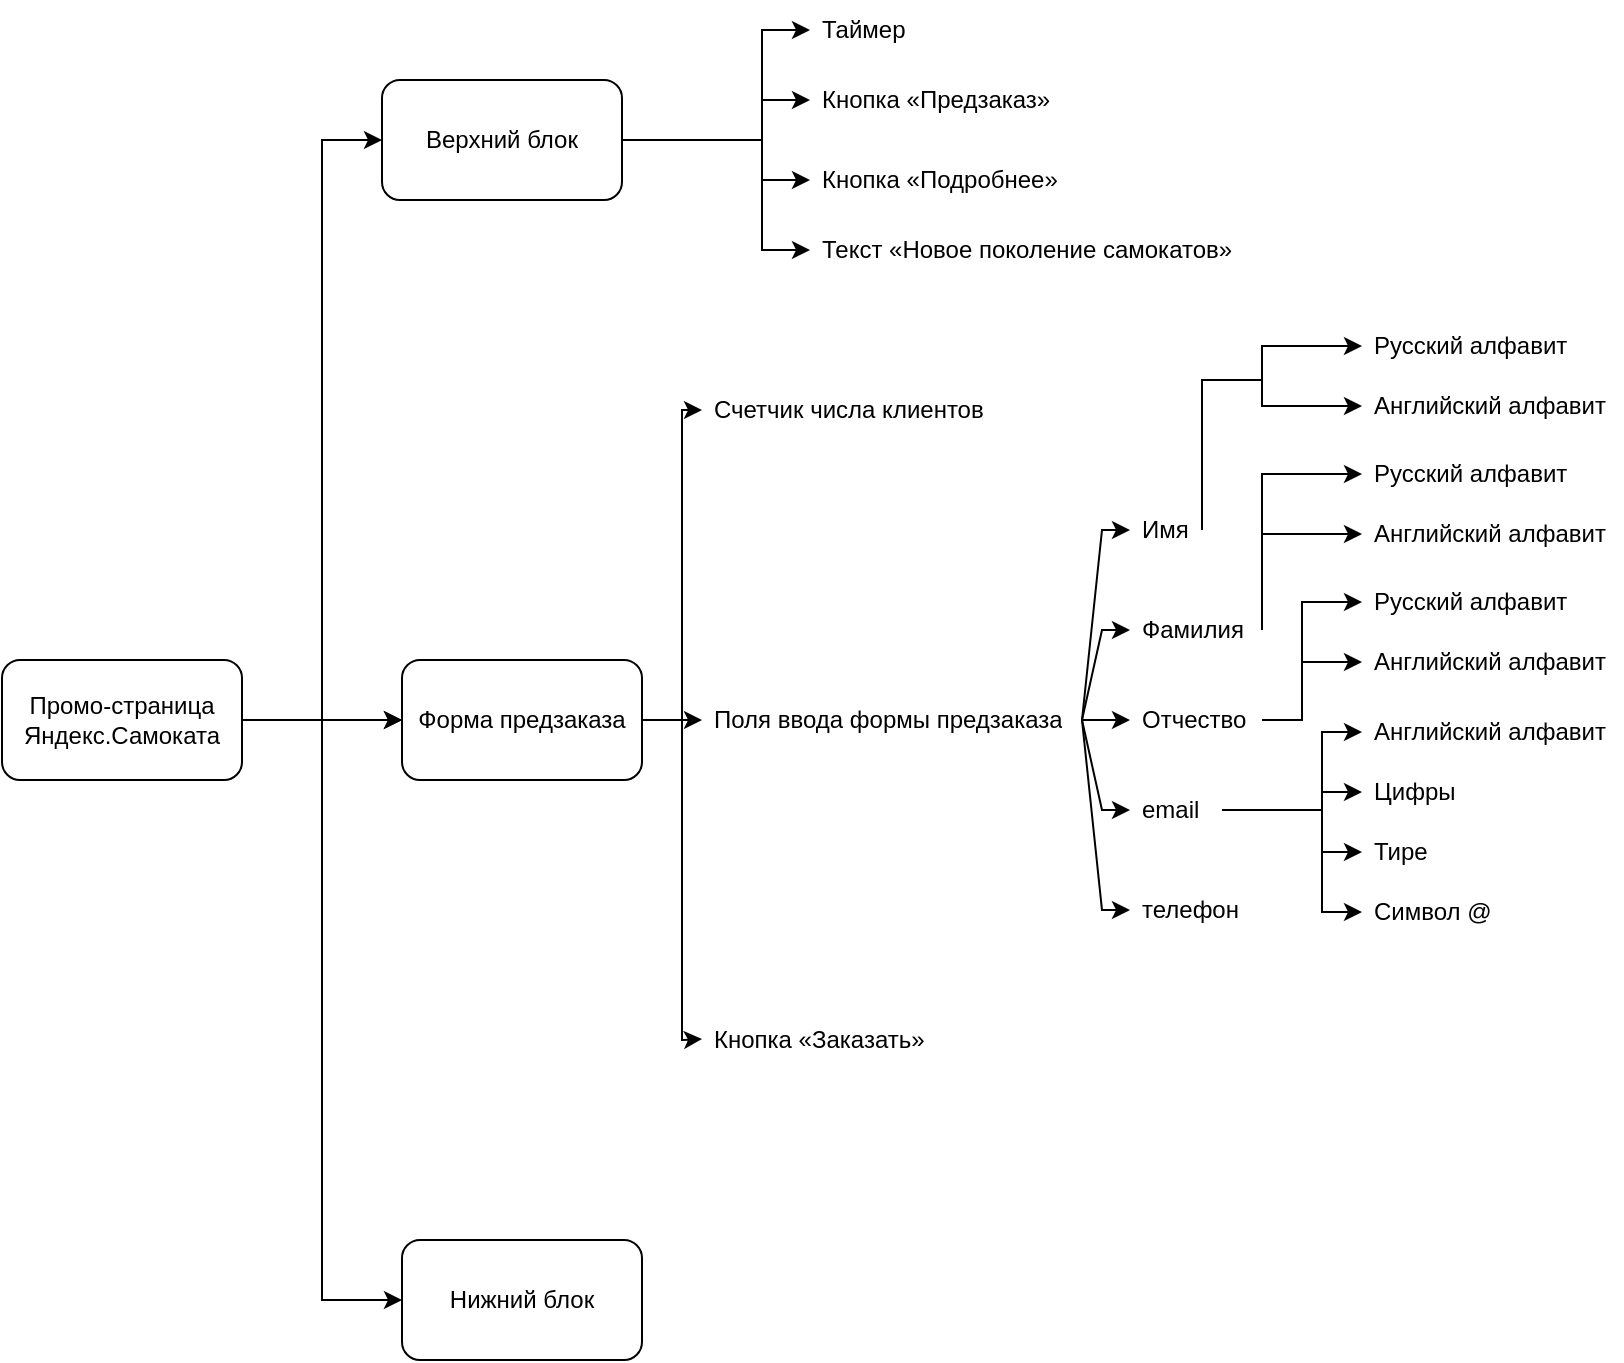 <mxfile version="20.6.0" type="github">
  <diagram id="LrlZwjMXlVCamKzuXh1U" name="Страница 1">
    <mxGraphModel dx="981" dy="596" grid="1" gridSize="10" guides="1" tooltips="1" connect="1" arrows="1" fold="1" page="1" pageScale="1" pageWidth="827" pageHeight="1169" math="0" shadow="0">
      <root>
        <mxCell id="0" />
        <mxCell id="1" parent="0" />
        <mxCell id="3Ykj8JGqj6Fominiais7-24" value="" style="edgeStyle=orthogonalEdgeStyle;rounded=0;orthogonalLoop=1;jettySize=auto;html=1;" parent="1" source="3Ykj8JGqj6Fominiais7-1" target="3Ykj8JGqj6Fominiais7-23" edge="1">
          <mxGeometry relative="1" as="geometry" />
        </mxCell>
        <mxCell id="3Ykj8JGqj6Fominiais7-25" value="" style="edgeStyle=orthogonalEdgeStyle;rounded=0;orthogonalLoop=1;jettySize=auto;html=1;" parent="1" source="3Ykj8JGqj6Fominiais7-1" target="3Ykj8JGqj6Fominiais7-23" edge="1">
          <mxGeometry relative="1" as="geometry" />
        </mxCell>
        <mxCell id="3Ykj8JGqj6Fominiais7-27" value="" style="edgeStyle=orthogonalEdgeStyle;rounded=0;orthogonalLoop=1;jettySize=auto;html=1;" parent="1" source="3Ykj8JGqj6Fominiais7-1" target="3Ykj8JGqj6Fominiais7-26" edge="1">
          <mxGeometry relative="1" as="geometry">
            <Array as="points">
              <mxPoint x="170" y="440" />
              <mxPoint x="170" y="150" />
            </Array>
          </mxGeometry>
        </mxCell>
        <mxCell id="3Ykj8JGqj6Fominiais7-31" value="" style="edgeStyle=orthogonalEdgeStyle;rounded=0;orthogonalLoop=1;jettySize=auto;html=1;" parent="1" source="3Ykj8JGqj6Fominiais7-1" target="3Ykj8JGqj6Fominiais7-30" edge="1">
          <mxGeometry relative="1" as="geometry">
            <Array as="points">
              <mxPoint x="170" y="440" />
              <mxPoint x="170" y="730" />
            </Array>
          </mxGeometry>
        </mxCell>
        <mxCell id="3Ykj8JGqj6Fominiais7-1" value="Промо-страница Яндекс.Самоката" style="rounded=1;whiteSpace=wrap;html=1;" parent="1" vertex="1">
          <mxGeometry x="10" y="410" width="120" height="60" as="geometry" />
        </mxCell>
        <mxCell id="3Ykj8JGqj6Fominiais7-23" value="Форма предзаказа" style="whiteSpace=wrap;html=1;rounded=1;" parent="1" vertex="1">
          <mxGeometry x="210" y="410" width="120" height="60" as="geometry" />
        </mxCell>
        <mxCell id="3Ykj8JGqj6Fominiais7-35" value="" style="edgeStyle=orthogonalEdgeStyle;rounded=0;orthogonalLoop=1;jettySize=auto;html=1;entryX=0;entryY=0.5;entryDx=0;entryDy=0;" parent="1" source="3Ykj8JGqj6Fominiais7-26" target="3Ykj8JGqj6Fominiais7-50" edge="1">
          <mxGeometry relative="1" as="geometry">
            <mxPoint x="470" y="360" as="targetPoint" />
            <Array as="points">
              <mxPoint x="390" y="150" />
              <mxPoint x="390" y="170" />
              <mxPoint x="414" y="170" />
            </Array>
          </mxGeometry>
        </mxCell>
        <mxCell id="3Ykj8JGqj6Fominiais7-38" value="" style="edgeStyle=orthogonalEdgeStyle;rounded=0;orthogonalLoop=1;jettySize=auto;html=1;entryX=0;entryY=0.5;entryDx=0;entryDy=0;" parent="1" source="3Ykj8JGqj6Fominiais7-26" target="3Ykj8JGqj6Fominiais7-49" edge="1">
          <mxGeometry relative="1" as="geometry">
            <mxPoint x="470" y="320" as="targetPoint" />
            <Array as="points">
              <mxPoint x="390" y="150" />
              <mxPoint x="390" y="130" />
            </Array>
          </mxGeometry>
        </mxCell>
        <mxCell id="3Ykj8JGqj6Fominiais7-40" value="" style="edgeStyle=orthogonalEdgeStyle;rounded=0;orthogonalLoop=1;jettySize=auto;html=1;entryX=0;entryY=0.5;entryDx=0;entryDy=0;" parent="1" source="3Ykj8JGqj6Fominiais7-26" target="3Ykj8JGqj6Fominiais7-47" edge="1">
          <mxGeometry relative="1" as="geometry">
            <mxPoint x="450" y="280" as="targetPoint" />
            <Array as="points">
              <mxPoint x="390" y="150" />
              <mxPoint x="390" y="95" />
            </Array>
          </mxGeometry>
        </mxCell>
        <mxCell id="3Ykj8JGqj6Fominiais7-42" value="" style="edgeStyle=orthogonalEdgeStyle;rounded=0;orthogonalLoop=1;jettySize=auto;html=1;entryX=0;entryY=0.5;entryDx=0;entryDy=0;" parent="1" source="3Ykj8JGqj6Fominiais7-26" target="3Ykj8JGqj6Fominiais7-51" edge="1">
          <mxGeometry relative="1" as="geometry">
            <mxPoint x="470" y="400" as="targetPoint" />
            <Array as="points">
              <mxPoint x="390" y="150" />
              <mxPoint x="390" y="205" />
            </Array>
          </mxGeometry>
        </mxCell>
        <mxCell id="3Ykj8JGqj6Fominiais7-26" value="Верхний блок" style="whiteSpace=wrap;html=1;rounded=1;" parent="1" vertex="1">
          <mxGeometry x="200" y="120" width="120" height="60" as="geometry" />
        </mxCell>
        <mxCell id="3Ykj8JGqj6Fominiais7-30" value="Нижний блок" style="whiteSpace=wrap;html=1;rounded=1;" parent="1" vertex="1">
          <mxGeometry x="210" y="700" width="120" height="60" as="geometry" />
        </mxCell>
        <mxCell id="3Ykj8JGqj6Fominiais7-47" value="Таймер" style="text;strokeColor=none;fillColor=none;align=left;verticalAlign=middle;spacingLeft=4;spacingRight=4;overflow=hidden;points=[[0,0.5],[1,0.5]];portConstraint=eastwest;rotatable=0;whiteSpace=wrap;html=1;" parent="1" vertex="1">
          <mxGeometry x="414" y="80" width="80" height="30" as="geometry" />
        </mxCell>
        <mxCell id="3Ykj8JGqj6Fominiais7-49" value="Кнопка «Предзаказ»" style="text;strokeColor=none;fillColor=none;align=left;verticalAlign=middle;spacingLeft=4;spacingRight=4;overflow=hidden;points=[[0,0.5],[1,0.5]];portConstraint=eastwest;rotatable=0;whiteSpace=wrap;html=1;" parent="1" vertex="1">
          <mxGeometry x="414" y="115" width="140" height="30" as="geometry" />
        </mxCell>
        <mxCell id="3Ykj8JGqj6Fominiais7-50" value="Кнопка «Подробнее»" style="text;strokeColor=none;fillColor=none;align=left;verticalAlign=middle;spacingLeft=4;spacingRight=4;overflow=hidden;points=[[0,0.5],[1,0.5]];portConstraint=eastwest;rotatable=0;whiteSpace=wrap;html=1;" parent="1" vertex="1">
          <mxGeometry x="414" y="155" width="160" height="30" as="geometry" />
        </mxCell>
        <mxCell id="3Ykj8JGqj6Fominiais7-51" value="Текст «Новое поколение самокатов»" style="text;strokeColor=none;fillColor=none;align=left;verticalAlign=middle;spacingLeft=4;spacingRight=4;overflow=hidden;points=[[0,0.5],[1,0.5]];portConstraint=eastwest;rotatable=0;whiteSpace=wrap;html=1;" parent="1" vertex="1">
          <mxGeometry x="414" y="190" width="230" height="30" as="geometry" />
        </mxCell>
        <mxCell id="sAvez57rTahSH1HZwx14-5" value="Поля ввода формы предзаказа" style="text;strokeColor=none;fillColor=none;align=left;verticalAlign=middle;spacingLeft=4;spacingRight=4;overflow=hidden;points=[[0,0.5],[1,0.5]];portConstraint=eastwest;rotatable=0;whiteSpace=wrap;html=1;" vertex="1" parent="1">
          <mxGeometry x="360" y="425" width="190" height="30" as="geometry" />
        </mxCell>
        <mxCell id="sAvez57rTahSH1HZwx14-6" value="Счетчик числа клиентов" style="text;strokeColor=none;fillColor=none;align=left;verticalAlign=middle;spacingLeft=4;spacingRight=4;overflow=hidden;points=[[0,0.5],[1,0.5]];portConstraint=eastwest;rotatable=0;whiteSpace=wrap;html=1;" vertex="1" parent="1">
          <mxGeometry x="360" y="270" width="170" height="30" as="geometry" />
        </mxCell>
        <mxCell id="sAvez57rTahSH1HZwx14-7" value="Кнопка «Заказать»" style="text;strokeColor=none;fillColor=none;align=left;verticalAlign=middle;spacingLeft=4;spacingRight=4;overflow=hidden;points=[[0,0.5],[1,0.5]];portConstraint=eastwest;rotatable=0;whiteSpace=wrap;html=1;" vertex="1" parent="1">
          <mxGeometry x="360" y="584.5" width="120" height="30" as="geometry" />
        </mxCell>
        <mxCell id="sAvez57rTahSH1HZwx14-8" value="" style="endArrow=classic;html=1;rounded=0;exitX=1;exitY=0.5;exitDx=0;exitDy=0;entryX=0;entryY=0.5;entryDx=0;entryDy=0;" edge="1" parent="1" source="3Ykj8JGqj6Fominiais7-23" target="sAvez57rTahSH1HZwx14-5">
          <mxGeometry width="50" height="50" relative="1" as="geometry">
            <mxPoint x="390" y="470" as="sourcePoint" />
            <mxPoint x="440" y="420" as="targetPoint" />
          </mxGeometry>
        </mxCell>
        <mxCell id="sAvez57rTahSH1HZwx14-9" value="" style="endArrow=classic;html=1;rounded=0;exitX=1;exitY=0.5;exitDx=0;exitDy=0;entryX=0;entryY=0.5;entryDx=0;entryDy=0;" edge="1" parent="1" source="3Ykj8JGqj6Fominiais7-23" target="sAvez57rTahSH1HZwx14-6">
          <mxGeometry width="50" height="50" relative="1" as="geometry">
            <mxPoint x="390" y="470" as="sourcePoint" />
            <mxPoint x="440" y="420" as="targetPoint" />
            <Array as="points">
              <mxPoint x="350" y="440" />
              <mxPoint x="350" y="285" />
            </Array>
          </mxGeometry>
        </mxCell>
        <mxCell id="sAvez57rTahSH1HZwx14-10" value="" style="endArrow=classic;html=1;rounded=0;exitX=1;exitY=0.5;exitDx=0;exitDy=0;entryX=0;entryY=0.5;entryDx=0;entryDy=0;" edge="1" parent="1" source="3Ykj8JGqj6Fominiais7-23" target="sAvez57rTahSH1HZwx14-7">
          <mxGeometry width="50" height="50" relative="1" as="geometry">
            <mxPoint x="390" y="470" as="sourcePoint" />
            <mxPoint x="440" y="420" as="targetPoint" />
            <Array as="points">
              <mxPoint x="350" y="440" />
              <mxPoint x="350" y="600" />
            </Array>
          </mxGeometry>
        </mxCell>
        <mxCell id="sAvez57rTahSH1HZwx14-11" value="Имя" style="text;strokeColor=none;fillColor=none;align=left;verticalAlign=middle;spacingLeft=4;spacingRight=4;overflow=hidden;points=[[0,0.5],[1,0.5]];portConstraint=eastwest;rotatable=0;whiteSpace=wrap;html=1;" vertex="1" parent="1">
          <mxGeometry x="574" y="330" width="36" height="30" as="geometry" />
        </mxCell>
        <mxCell id="sAvez57rTahSH1HZwx14-12" value="Фамилия" style="text;strokeColor=none;fillColor=none;align=left;verticalAlign=middle;spacingLeft=4;spacingRight=4;overflow=hidden;points=[[0,0.5],[1,0.5]];portConstraint=eastwest;rotatable=0;whiteSpace=wrap;html=1;" vertex="1" parent="1">
          <mxGeometry x="574" y="380" width="66" height="30" as="geometry" />
        </mxCell>
        <mxCell id="sAvez57rTahSH1HZwx14-13" value="Отчество" style="text;strokeColor=none;fillColor=none;align=left;verticalAlign=middle;spacingLeft=4;spacingRight=4;overflow=hidden;points=[[0,0.5],[1,0.5]];portConstraint=eastwest;rotatable=0;whiteSpace=wrap;html=1;" vertex="1" parent="1">
          <mxGeometry x="574" y="425" width="66" height="30" as="geometry" />
        </mxCell>
        <mxCell id="sAvez57rTahSH1HZwx14-14" value="email" style="text;strokeColor=none;fillColor=none;align=left;verticalAlign=middle;spacingLeft=4;spacingRight=4;overflow=hidden;points=[[0,0.5],[1,0.5]];portConstraint=eastwest;rotatable=0;whiteSpace=wrap;html=1;" vertex="1" parent="1">
          <mxGeometry x="574" y="470" width="46" height="30" as="geometry" />
        </mxCell>
        <mxCell id="sAvez57rTahSH1HZwx14-15" value="телефон" style="text;strokeColor=none;fillColor=none;align=left;verticalAlign=middle;spacingLeft=4;spacingRight=4;overflow=hidden;points=[[0,0.5],[1,0.5]];portConstraint=eastwest;rotatable=0;whiteSpace=wrap;html=1;" vertex="1" parent="1">
          <mxGeometry x="574" y="520" width="80" height="30" as="geometry" />
        </mxCell>
        <mxCell id="sAvez57rTahSH1HZwx14-16" value="" style="endArrow=classic;html=1;rounded=0;exitX=1;exitY=0.5;exitDx=0;exitDy=0;entryX=0;entryY=0.5;entryDx=0;entryDy=0;" edge="1" parent="1" source="sAvez57rTahSH1HZwx14-5" target="sAvez57rTahSH1HZwx14-13">
          <mxGeometry width="50" height="50" relative="1" as="geometry">
            <mxPoint x="390" y="510" as="sourcePoint" />
            <mxPoint x="440" y="460" as="targetPoint" />
          </mxGeometry>
        </mxCell>
        <mxCell id="sAvez57rTahSH1HZwx14-17" value="" style="endArrow=classic;html=1;rounded=0;entryX=0;entryY=0.5;entryDx=0;entryDy=0;exitX=1;exitY=0.5;exitDx=0;exitDy=0;" edge="1" parent="1" source="sAvez57rTahSH1HZwx14-5" target="sAvez57rTahSH1HZwx14-11">
          <mxGeometry width="50" height="50" relative="1" as="geometry">
            <mxPoint x="390" y="510" as="sourcePoint" />
            <mxPoint x="440" y="460" as="targetPoint" />
            <Array as="points">
              <mxPoint x="560" y="345" />
            </Array>
          </mxGeometry>
        </mxCell>
        <mxCell id="sAvez57rTahSH1HZwx14-18" value="" style="endArrow=classic;html=1;rounded=0;entryX=0;entryY=0.5;entryDx=0;entryDy=0;exitX=1;exitY=0.5;exitDx=0;exitDy=0;" edge="1" parent="1" source="sAvez57rTahSH1HZwx14-5" target="sAvez57rTahSH1HZwx14-12">
          <mxGeometry width="50" height="50" relative="1" as="geometry">
            <mxPoint x="390" y="510" as="sourcePoint" />
            <mxPoint x="440" y="460" as="targetPoint" />
            <Array as="points">
              <mxPoint x="560" y="395" />
            </Array>
          </mxGeometry>
        </mxCell>
        <mxCell id="sAvez57rTahSH1HZwx14-19" value="" style="endArrow=classic;html=1;rounded=0;entryX=0;entryY=0.5;entryDx=0;entryDy=0;exitX=1;exitY=0.5;exitDx=0;exitDy=0;" edge="1" parent="1" source="sAvez57rTahSH1HZwx14-5" target="sAvez57rTahSH1HZwx14-14">
          <mxGeometry width="50" height="50" relative="1" as="geometry">
            <mxPoint x="390" y="510" as="sourcePoint" />
            <mxPoint x="440" y="460" as="targetPoint" />
            <Array as="points">
              <mxPoint x="560" y="485" />
            </Array>
          </mxGeometry>
        </mxCell>
        <mxCell id="sAvez57rTahSH1HZwx14-20" value="" style="endArrow=classic;html=1;rounded=0;entryX=0;entryY=0.5;entryDx=0;entryDy=0;exitX=1;exitY=0.5;exitDx=0;exitDy=0;" edge="1" parent="1" source="sAvez57rTahSH1HZwx14-5" target="sAvez57rTahSH1HZwx14-15">
          <mxGeometry width="50" height="50" relative="1" as="geometry">
            <mxPoint x="390" y="510" as="sourcePoint" />
            <mxPoint x="440" y="460" as="targetPoint" />
            <Array as="points">
              <mxPoint x="560" y="535" />
            </Array>
          </mxGeometry>
        </mxCell>
        <mxCell id="sAvez57rTahSH1HZwx14-27" value="Русский алфавит" style="text;strokeColor=none;fillColor=none;align=left;verticalAlign=middle;spacingLeft=4;spacingRight=4;overflow=hidden;points=[[0,0.5],[1,0.5]];portConstraint=eastwest;rotatable=0;whiteSpace=wrap;html=1;" vertex="1" parent="1">
          <mxGeometry x="690" y="238" width="130" height="30" as="geometry" />
        </mxCell>
        <mxCell id="sAvez57rTahSH1HZwx14-28" value="Английский алфавит" style="text;strokeColor=none;fillColor=none;align=left;verticalAlign=middle;spacingLeft=4;spacingRight=4;overflow=hidden;points=[[0,0.5],[1,0.5]];portConstraint=eastwest;rotatable=0;whiteSpace=wrap;html=1;" vertex="1" parent="1">
          <mxGeometry x="690" y="268" width="130" height="30" as="geometry" />
        </mxCell>
        <mxCell id="sAvez57rTahSH1HZwx14-29" value="Русский алфавит" style="text;strokeColor=none;fillColor=none;align=left;verticalAlign=middle;spacingLeft=4;spacingRight=4;overflow=hidden;points=[[0,0.5],[1,0.5]];portConstraint=eastwest;rotatable=0;whiteSpace=wrap;html=1;" vertex="1" parent="1">
          <mxGeometry x="690" y="302" width="130" height="30" as="geometry" />
        </mxCell>
        <mxCell id="sAvez57rTahSH1HZwx14-30" value="Английский алфавит" style="text;strokeColor=none;fillColor=none;align=left;verticalAlign=middle;spacingLeft=4;spacingRight=4;overflow=hidden;points=[[0,0.5],[1,0.5]];portConstraint=eastwest;rotatable=0;whiteSpace=wrap;html=1;" vertex="1" parent="1">
          <mxGeometry x="690" y="332" width="130" height="30" as="geometry" />
        </mxCell>
        <mxCell id="sAvez57rTahSH1HZwx14-31" value="Русский алфавит" style="text;strokeColor=none;fillColor=none;align=left;verticalAlign=middle;spacingLeft=4;spacingRight=4;overflow=hidden;points=[[0,0.5],[1,0.5]];portConstraint=eastwest;rotatable=0;whiteSpace=wrap;html=1;" vertex="1" parent="1">
          <mxGeometry x="690" y="366" width="130" height="30" as="geometry" />
        </mxCell>
        <mxCell id="sAvez57rTahSH1HZwx14-32" value="Английский алфавит" style="text;strokeColor=none;fillColor=none;align=left;verticalAlign=middle;spacingLeft=4;spacingRight=4;overflow=hidden;points=[[0,0.5],[1,0.5]];portConstraint=eastwest;rotatable=0;whiteSpace=wrap;html=1;" vertex="1" parent="1">
          <mxGeometry x="690" y="396" width="130" height="30" as="geometry" />
        </mxCell>
        <mxCell id="sAvez57rTahSH1HZwx14-33" value="" style="endArrow=classic;html=1;rounded=0;entryX=0;entryY=0.5;entryDx=0;entryDy=0;exitX=1;exitY=0.5;exitDx=0;exitDy=0;" edge="1" parent="1" source="sAvez57rTahSH1HZwx14-11" target="sAvez57rTahSH1HZwx14-27">
          <mxGeometry width="50" height="50" relative="1" as="geometry">
            <mxPoint x="390" y="510" as="sourcePoint" />
            <mxPoint x="440" y="460" as="targetPoint" />
            <Array as="points">
              <mxPoint x="610" y="270" />
              <mxPoint x="640" y="270" />
              <mxPoint x="640" y="253" />
            </Array>
          </mxGeometry>
        </mxCell>
        <mxCell id="sAvez57rTahSH1HZwx14-34" value="" style="endArrow=classic;html=1;rounded=0;entryX=0;entryY=0.5;entryDx=0;entryDy=0;exitX=1;exitY=0.5;exitDx=0;exitDy=0;" edge="1" parent="1" source="sAvez57rTahSH1HZwx14-11" target="sAvez57rTahSH1HZwx14-28">
          <mxGeometry width="50" height="50" relative="1" as="geometry">
            <mxPoint x="390" y="510" as="sourcePoint" />
            <mxPoint x="440" y="460" as="targetPoint" />
            <Array as="points">
              <mxPoint x="610" y="270" />
              <mxPoint x="640" y="270" />
              <mxPoint x="640" y="283" />
            </Array>
          </mxGeometry>
        </mxCell>
        <mxCell id="sAvez57rTahSH1HZwx14-35" value="" style="endArrow=classic;html=1;rounded=0;entryX=0;entryY=0.5;entryDx=0;entryDy=0;exitX=1;exitY=0.5;exitDx=0;exitDy=0;" edge="1" parent="1" source="sAvez57rTahSH1HZwx14-12" target="sAvez57rTahSH1HZwx14-29">
          <mxGeometry width="50" height="50" relative="1" as="geometry">
            <mxPoint x="390" y="510" as="sourcePoint" />
            <mxPoint x="440" y="460" as="targetPoint" />
            <Array as="points">
              <mxPoint x="640" y="340" />
              <mxPoint x="640" y="317" />
            </Array>
          </mxGeometry>
        </mxCell>
        <mxCell id="sAvez57rTahSH1HZwx14-36" value="" style="endArrow=classic;html=1;rounded=0;entryX=0;entryY=0.5;entryDx=0;entryDy=0;exitX=1;exitY=0.5;exitDx=0;exitDy=0;" edge="1" parent="1" source="sAvez57rTahSH1HZwx14-12" target="sAvez57rTahSH1HZwx14-30">
          <mxGeometry width="50" height="50" relative="1" as="geometry">
            <mxPoint x="390" y="510" as="sourcePoint" />
            <mxPoint x="440" y="460" as="targetPoint" />
            <Array as="points">
              <mxPoint x="640" y="347" />
            </Array>
          </mxGeometry>
        </mxCell>
        <mxCell id="sAvez57rTahSH1HZwx14-37" value="" style="endArrow=classic;html=1;rounded=0;entryX=0;entryY=0.5;entryDx=0;entryDy=0;exitX=1;exitY=0.5;exitDx=0;exitDy=0;" edge="1" parent="1" source="sAvez57rTahSH1HZwx14-13" target="sAvez57rTahSH1HZwx14-31">
          <mxGeometry width="50" height="50" relative="1" as="geometry">
            <mxPoint x="390" y="510" as="sourcePoint" />
            <mxPoint x="440" y="460" as="targetPoint" />
            <Array as="points">
              <mxPoint x="660" y="440" />
              <mxPoint x="660" y="400" />
              <mxPoint x="660" y="381" />
            </Array>
          </mxGeometry>
        </mxCell>
        <mxCell id="sAvez57rTahSH1HZwx14-38" value="" style="endArrow=classic;html=1;rounded=0;entryX=0;entryY=0.5;entryDx=0;entryDy=0;exitX=1;exitY=0.5;exitDx=0;exitDy=0;" edge="1" parent="1" source="sAvez57rTahSH1HZwx14-13" target="sAvez57rTahSH1HZwx14-32">
          <mxGeometry width="50" height="50" relative="1" as="geometry">
            <mxPoint x="390" y="510" as="sourcePoint" />
            <mxPoint x="440" y="460" as="targetPoint" />
            <Array as="points">
              <mxPoint x="660" y="440" />
              <mxPoint x="660" y="411" />
            </Array>
          </mxGeometry>
        </mxCell>
        <mxCell id="sAvez57rTahSH1HZwx14-39" value="Цифры" style="text;strokeColor=none;fillColor=none;align=left;verticalAlign=middle;spacingLeft=4;spacingRight=4;overflow=hidden;points=[[0,0.5],[1,0.5]];portConstraint=eastwest;rotatable=0;whiteSpace=wrap;html=1;" vertex="1" parent="1">
          <mxGeometry x="690" y="461" width="80" height="30" as="geometry" />
        </mxCell>
        <mxCell id="sAvez57rTahSH1HZwx14-40" value="Английский алфавит" style="text;strokeColor=none;fillColor=none;align=left;verticalAlign=middle;spacingLeft=4;spacingRight=4;overflow=hidden;points=[[0,0.5],[1,0.5]];portConstraint=eastwest;rotatable=0;whiteSpace=wrap;html=1;" vertex="1" parent="1">
          <mxGeometry x="690" y="431" width="130" height="30" as="geometry" />
        </mxCell>
        <mxCell id="sAvez57rTahSH1HZwx14-41" value="Тире" style="text;strokeColor=none;fillColor=none;align=left;verticalAlign=middle;spacingLeft=4;spacingRight=4;overflow=hidden;points=[[0,0.5],[1,0.5]];portConstraint=eastwest;rotatable=0;whiteSpace=wrap;html=1;" vertex="1" parent="1">
          <mxGeometry x="690" y="491" width="80" height="30" as="geometry" />
        </mxCell>
        <mxCell id="sAvez57rTahSH1HZwx14-42" value="Символ @" style="text;strokeColor=none;fillColor=none;align=left;verticalAlign=middle;spacingLeft=4;spacingRight=4;overflow=hidden;points=[[0,0.5],[1,0.5]];portConstraint=eastwest;rotatable=0;whiteSpace=wrap;html=1;" vertex="1" parent="1">
          <mxGeometry x="690" y="521" width="80" height="30" as="geometry" />
        </mxCell>
        <mxCell id="sAvez57rTahSH1HZwx14-43" value="" style="endArrow=classic;html=1;rounded=0;entryX=0;entryY=0.5;entryDx=0;entryDy=0;exitX=1;exitY=0.5;exitDx=0;exitDy=0;" edge="1" parent="1" source="sAvez57rTahSH1HZwx14-14" target="sAvez57rTahSH1HZwx14-40">
          <mxGeometry width="50" height="50" relative="1" as="geometry">
            <mxPoint x="390" y="510" as="sourcePoint" />
            <mxPoint x="440" y="460" as="targetPoint" />
            <Array as="points">
              <mxPoint x="670" y="485" />
              <mxPoint x="670" y="446" />
            </Array>
          </mxGeometry>
        </mxCell>
        <mxCell id="sAvez57rTahSH1HZwx14-44" value="" style="endArrow=classic;html=1;rounded=0;entryX=0;entryY=0.5;entryDx=0;entryDy=0;exitX=1;exitY=0.5;exitDx=0;exitDy=0;" edge="1" parent="1" source="sAvez57rTahSH1HZwx14-14" target="sAvez57rTahSH1HZwx14-39">
          <mxGeometry width="50" height="50" relative="1" as="geometry">
            <mxPoint x="390" y="510" as="sourcePoint" />
            <mxPoint x="440" y="460" as="targetPoint" />
            <Array as="points">
              <mxPoint x="670" y="485" />
              <mxPoint x="670" y="476" />
            </Array>
          </mxGeometry>
        </mxCell>
        <mxCell id="sAvez57rTahSH1HZwx14-45" value="" style="endArrow=classic;html=1;rounded=0;entryX=0;entryY=0.5;entryDx=0;entryDy=0;exitX=1;exitY=0.5;exitDx=0;exitDy=0;" edge="1" parent="1" source="sAvez57rTahSH1HZwx14-14" target="sAvez57rTahSH1HZwx14-41">
          <mxGeometry width="50" height="50" relative="1" as="geometry">
            <mxPoint x="390" y="510" as="sourcePoint" />
            <mxPoint x="440" y="460" as="targetPoint" />
            <Array as="points">
              <mxPoint x="670" y="485" />
              <mxPoint x="670" y="506" />
            </Array>
          </mxGeometry>
        </mxCell>
        <mxCell id="sAvez57rTahSH1HZwx14-46" value="" style="endArrow=classic;html=1;rounded=0;entryX=0;entryY=0.5;entryDx=0;entryDy=0;exitX=1;exitY=0.5;exitDx=0;exitDy=0;" edge="1" parent="1" source="sAvez57rTahSH1HZwx14-14" target="sAvez57rTahSH1HZwx14-42">
          <mxGeometry width="50" height="50" relative="1" as="geometry">
            <mxPoint x="390" y="510" as="sourcePoint" />
            <mxPoint x="440" y="460" as="targetPoint" />
            <Array as="points">
              <mxPoint x="670" y="485" />
              <mxPoint x="670" y="536" />
            </Array>
          </mxGeometry>
        </mxCell>
      </root>
    </mxGraphModel>
  </diagram>
</mxfile>
